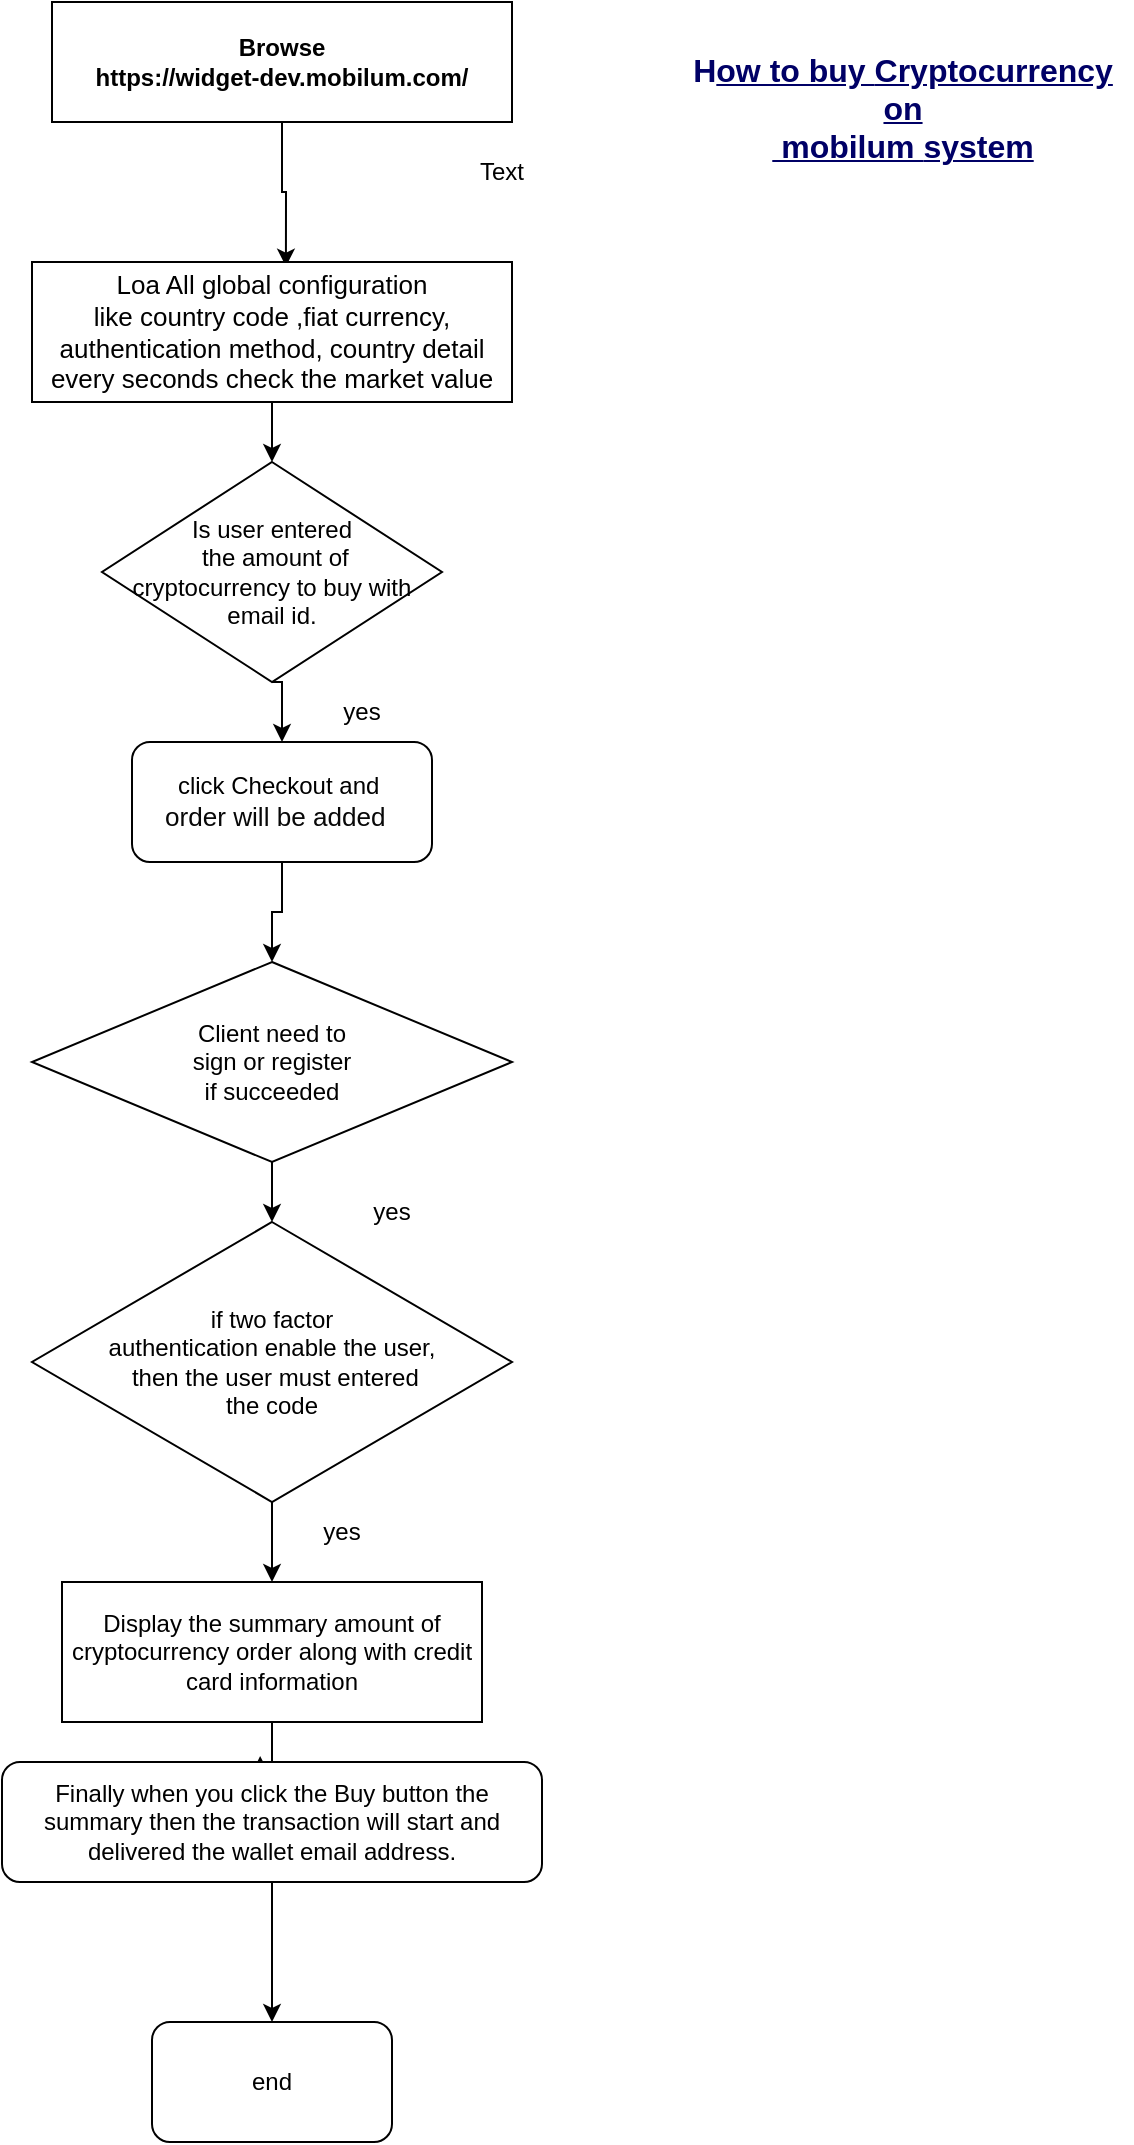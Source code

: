 <mxfile version="15.8.3" type="github">
  <diagram id="kMm-YpxfWViuReVfI4U7" name="Page-1">
    <mxGraphModel dx="868" dy="492" grid="1" gridSize="10" guides="1" tooltips="1" connect="1" arrows="1" fold="1" page="1" pageScale="1" pageWidth="850" pageHeight="1100" math="0" shadow="0">
      <root>
        <mxCell id="0" />
        <mxCell id="1" parent="0" />
        <mxCell id="7983x2gcaleZQ4Jc-A6E-6" style="edgeStyle=orthogonalEdgeStyle;rounded=0;orthogonalLoop=1;jettySize=auto;html=1;exitX=0.5;exitY=1;exitDx=0;exitDy=0;entryX=0.529;entryY=0.033;entryDx=0;entryDy=0;entryPerimeter=0;" edge="1" parent="1" source="7983x2gcaleZQ4Jc-A6E-1" target="7983x2gcaleZQ4Jc-A6E-4">
          <mxGeometry relative="1" as="geometry" />
        </mxCell>
        <mxCell id="7983x2gcaleZQ4Jc-A6E-1" value="&lt;b&gt;Browse&lt;br&gt;https://widget-dev.mobilum.com/&lt;/b&gt;" style="rounded=0;whiteSpace=wrap;html=1;" vertex="1" parent="1">
          <mxGeometry x="220" y="20" width="230" height="60" as="geometry" />
        </mxCell>
        <mxCell id="7983x2gcaleZQ4Jc-A6E-7" style="edgeStyle=orthogonalEdgeStyle;rounded=0;orthogonalLoop=1;jettySize=auto;html=1;entryX=0.5;entryY=0;entryDx=0;entryDy=0;" edge="1" parent="1" source="7983x2gcaleZQ4Jc-A6E-4" target="7983x2gcaleZQ4Jc-A6E-5">
          <mxGeometry relative="1" as="geometry" />
        </mxCell>
        <mxCell id="7983x2gcaleZQ4Jc-A6E-4" value="&lt;font style=&quot;font-size: 13px&quot;&gt;Loa All global configuration&lt;br&gt;like country code ,fiat currency, authentication method, country detail&lt;br&gt;every seconds check the market value&lt;/font&gt;" style="rounded=0;whiteSpace=wrap;html=1;" vertex="1" parent="1">
          <mxGeometry x="210" y="150" width="240" height="70" as="geometry" />
        </mxCell>
        <mxCell id="7983x2gcaleZQ4Jc-A6E-11" style="edgeStyle=orthogonalEdgeStyle;rounded=0;orthogonalLoop=1;jettySize=auto;html=1;exitX=0.5;exitY=1;exitDx=0;exitDy=0;entryX=0.5;entryY=0;entryDx=0;entryDy=0;" edge="1" parent="1" source="7983x2gcaleZQ4Jc-A6E-5" target="7983x2gcaleZQ4Jc-A6E-10">
          <mxGeometry relative="1" as="geometry" />
        </mxCell>
        <mxCell id="7983x2gcaleZQ4Jc-A6E-5" value="Is user entered&lt;br&gt;&amp;nbsp;the amount of&lt;br&gt;cryptocurrency to buy with email id." style="rhombus;whiteSpace=wrap;html=1;" vertex="1" parent="1">
          <mxGeometry x="245" y="250" width="170" height="110" as="geometry" />
        </mxCell>
        <mxCell id="7983x2gcaleZQ4Jc-A6E-33" style="edgeStyle=orthogonalEdgeStyle;rounded=0;orthogonalLoop=1;jettySize=auto;html=1;entryX=0.5;entryY=0;entryDx=0;entryDy=0;fontFamily=Helvetica;fontSize=16;fontColor=#000066;" edge="1" parent="1" source="7983x2gcaleZQ4Jc-A6E-10" target="7983x2gcaleZQ4Jc-A6E-32">
          <mxGeometry relative="1" as="geometry" />
        </mxCell>
        <mxCell id="7983x2gcaleZQ4Jc-A6E-10" value="click Checkout and&amp;nbsp;&lt;br&gt;&lt;font color=&quot;#080808&quot;&gt;&lt;span style=&quot;font-size: 13.067px ; background-color: rgb(255 , 255 , 255)&quot;&gt;order will be added&lt;/span&gt;&lt;/font&gt;&amp;nbsp;&amp;nbsp;" style="rounded=1;whiteSpace=wrap;html=1;" vertex="1" parent="1">
          <mxGeometry x="260" y="390" width="150" height="60" as="geometry" />
        </mxCell>
        <mxCell id="7983x2gcaleZQ4Jc-A6E-16" style="edgeStyle=orthogonalEdgeStyle;rounded=0;orthogonalLoop=1;jettySize=auto;html=1;entryX=0.5;entryY=0;entryDx=0;entryDy=0;" edge="1" parent="1" source="7983x2gcaleZQ4Jc-A6E-14" target="7983x2gcaleZQ4Jc-A6E-15">
          <mxGeometry relative="1" as="geometry">
            <mxPoint x="350" y="670" as="targetPoint" />
          </mxGeometry>
        </mxCell>
        <mxCell id="7983x2gcaleZQ4Jc-A6E-14" value="if two factor&lt;br&gt;authentication enable the user,&lt;br&gt;&amp;nbsp;then the user must entered &lt;br&gt;the code" style="rhombus;whiteSpace=wrap;html=1;" vertex="1" parent="1">
          <mxGeometry x="210" y="630" width="240" height="140" as="geometry" />
        </mxCell>
        <mxCell id="7983x2gcaleZQ4Jc-A6E-19" style="edgeStyle=orthogonalEdgeStyle;rounded=0;orthogonalLoop=1;jettySize=auto;html=1;entryX=0.478;entryY=-0.05;entryDx=0;entryDy=0;entryPerimeter=0;" edge="1" parent="1" source="7983x2gcaleZQ4Jc-A6E-15" target="7983x2gcaleZQ4Jc-A6E-17">
          <mxGeometry relative="1" as="geometry" />
        </mxCell>
        <mxCell id="7983x2gcaleZQ4Jc-A6E-15" value="Display the summary amount of cryptocurrency order along with credit card information" style="rounded=0;whiteSpace=wrap;html=1;" vertex="1" parent="1">
          <mxGeometry x="225" y="810" width="210" height="70" as="geometry" />
        </mxCell>
        <mxCell id="7983x2gcaleZQ4Jc-A6E-22" style="edgeStyle=orthogonalEdgeStyle;rounded=0;orthogonalLoop=1;jettySize=auto;html=1;entryX=0.5;entryY=0;entryDx=0;entryDy=0;fontFamily=Helvetica;" edge="1" parent="1" source="7983x2gcaleZQ4Jc-A6E-17" target="7983x2gcaleZQ4Jc-A6E-21">
          <mxGeometry relative="1" as="geometry" />
        </mxCell>
        <mxCell id="7983x2gcaleZQ4Jc-A6E-17" value="Finally when you click the Buy button the summary then the transaction will start and delivered the wallet email address." style="rounded=1;whiteSpace=wrap;html=1;" vertex="1" parent="1">
          <mxGeometry x="195" y="900" width="270" height="60" as="geometry" />
        </mxCell>
        <mxCell id="7983x2gcaleZQ4Jc-A6E-20" value="yes" style="text;html=1;strokeColor=none;fillColor=none;align=center;verticalAlign=middle;whiteSpace=wrap;rounded=0;fontFamily=Helvetica;" vertex="1" parent="1">
          <mxGeometry x="360" y="610" width="60" height="30" as="geometry" />
        </mxCell>
        <mxCell id="7983x2gcaleZQ4Jc-A6E-21" value="end" style="rounded=1;whiteSpace=wrap;html=1;fontFamily=Helvetica;" vertex="1" parent="1">
          <mxGeometry x="270" y="1030" width="120" height="60" as="geometry" />
        </mxCell>
        <mxCell id="7983x2gcaleZQ4Jc-A6E-23" value="yes" style="text;html=1;strokeColor=none;fillColor=none;align=center;verticalAlign=middle;whiteSpace=wrap;rounded=0;fontFamily=Helvetica;" vertex="1" parent="1">
          <mxGeometry x="345" y="360" width="60" height="30" as="geometry" />
        </mxCell>
        <mxCell id="7983x2gcaleZQ4Jc-A6E-24" value="yes" style="text;html=1;strokeColor=none;fillColor=none;align=center;verticalAlign=middle;whiteSpace=wrap;rounded=0;fontFamily=Helvetica;" vertex="1" parent="1">
          <mxGeometry x="360" y="525" width="60" height="50" as="geometry" />
        </mxCell>
        <mxCell id="7983x2gcaleZQ4Jc-A6E-28" value="Text" style="text;html=1;strokeColor=none;fillColor=none;align=center;verticalAlign=middle;whiteSpace=wrap;rounded=0;fontFamily=Helvetica;" vertex="1" parent="1">
          <mxGeometry x="415" y="90" width="60" height="30" as="geometry" />
        </mxCell>
        <mxCell id="7983x2gcaleZQ4Jc-A6E-29" value="&lt;font&gt;&lt;font color=&quot;#000066&quot;&gt;&lt;span style=&quot;font-size: 16px&quot;&gt;&lt;b&gt;H&lt;u&gt;ow to buy&amp;nbsp;&lt;/u&gt;&lt;/b&gt;&lt;/span&gt;&lt;/font&gt;&lt;b style=&quot;color: rgb(0 , 0 , 102) ; font-size: 16px&quot;&gt;&lt;u&gt;Cryptocurrency&lt;br&gt;&lt;/u&gt;&lt;/b&gt;&lt;font color=&quot;#000066&quot;&gt;&lt;u&gt;&lt;span style=&quot;font-size: 16px&quot;&gt;&lt;b&gt;on&lt;br&gt;&amp;nbsp;mobilum&amp;nbsp;&lt;/b&gt;&lt;/span&gt;&lt;span style=&quot;font-size: 16px&quot;&gt;&lt;b&gt;system&lt;/b&gt;&lt;/span&gt;&lt;/u&gt;&lt;br&gt;&lt;br&gt;&lt;span style=&quot;font-size: 16px&quot;&gt;&lt;b&gt;&amp;nbsp;&amp;nbsp;&lt;/b&gt;&lt;/span&gt;&lt;/font&gt;&lt;br&gt;&lt;/font&gt;" style="text;html=1;align=center;verticalAlign=middle;resizable=0;points=[];autosize=1;strokeColor=none;fillColor=none;fontFamily=Helvetica;" vertex="1" parent="1">
          <mxGeometry x="530" y="50" width="230" height="80" as="geometry" />
        </mxCell>
        <mxCell id="7983x2gcaleZQ4Jc-A6E-34" style="edgeStyle=orthogonalEdgeStyle;rounded=0;orthogonalLoop=1;jettySize=auto;html=1;entryX=0.5;entryY=0;entryDx=0;entryDy=0;fontFamily=Helvetica;fontSize=16;fontColor=#000066;" edge="1" parent="1" source="7983x2gcaleZQ4Jc-A6E-32" target="7983x2gcaleZQ4Jc-A6E-14">
          <mxGeometry relative="1" as="geometry" />
        </mxCell>
        <mxCell id="7983x2gcaleZQ4Jc-A6E-32" value="Client need to &lt;br&gt;sign or register&lt;br&gt;if succeeded" style="rhombus;whiteSpace=wrap;html=1;" vertex="1" parent="1">
          <mxGeometry x="210" y="500" width="240" height="100" as="geometry" />
        </mxCell>
        <mxCell id="7983x2gcaleZQ4Jc-A6E-36" value="yes" style="text;html=1;strokeColor=none;fillColor=none;align=center;verticalAlign=middle;whiteSpace=wrap;rounded=0;fontFamily=Helvetica;" vertex="1" parent="1">
          <mxGeometry x="335" y="770" width="60" height="30" as="geometry" />
        </mxCell>
      </root>
    </mxGraphModel>
  </diagram>
</mxfile>
